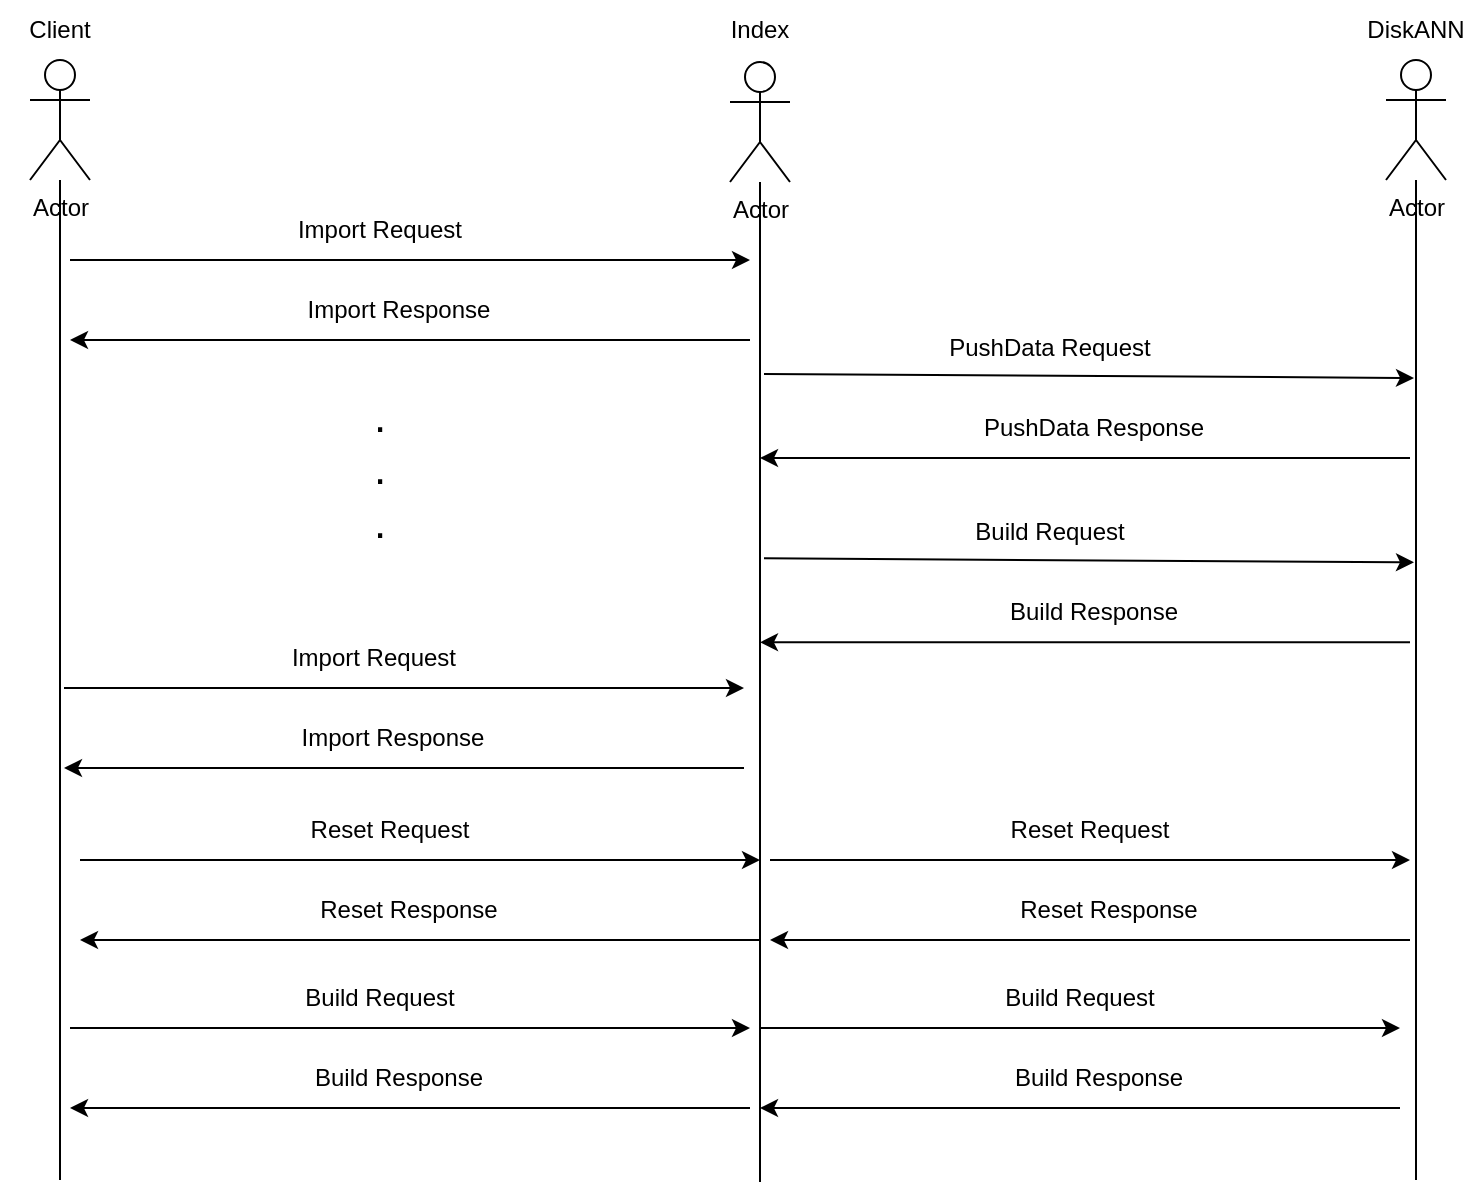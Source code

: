 <mxfile>
    <diagram name="client与Index 与 DiskANN 交互" id="890vanNXvDQpQVHvsPO6">
        <mxGraphModel dx="1310" dy="956" grid="1" gridSize="10" guides="1" tooltips="1" connect="1" arrows="1" fold="1" page="1" pageScale="1" pageWidth="1169" pageHeight="827" math="0" shadow="0">
            <root>
                <mxCell id="_GKx4WZQEgGPNWmIFQ_N-0"/>
                <mxCell id="_GKx4WZQEgGPNWmIFQ_N-1" parent="_GKx4WZQEgGPNWmIFQ_N-0"/>
                <mxCell id="_GKx4WZQEgGPNWmIFQ_N-2" value="Actor" style="shape=umlActor;verticalLabelPosition=bottom;verticalAlign=top;html=1;outlineConnect=0;" parent="_GKx4WZQEgGPNWmIFQ_N-1" vertex="1">
                    <mxGeometry x="220" y="190" width="30" height="60" as="geometry"/>
                </mxCell>
                <mxCell id="_GKx4WZQEgGPNWmIFQ_N-3" value="" style="endArrow=none;html=1;" parent="_GKx4WZQEgGPNWmIFQ_N-1" edge="1">
                    <mxGeometry width="50" height="50" relative="1" as="geometry">
                        <mxPoint x="235" y="750" as="sourcePoint"/>
                        <mxPoint x="235" y="250" as="targetPoint"/>
                    </mxGeometry>
                </mxCell>
                <mxCell id="_GKx4WZQEgGPNWmIFQ_N-4" value="Actor" style="shape=umlActor;verticalLabelPosition=bottom;verticalAlign=top;html=1;outlineConnect=0;" parent="_GKx4WZQEgGPNWmIFQ_N-1" vertex="1">
                    <mxGeometry x="570" y="191" width="30" height="60" as="geometry"/>
                </mxCell>
                <mxCell id="_GKx4WZQEgGPNWmIFQ_N-5" value="" style="endArrow=none;html=1;" parent="_GKx4WZQEgGPNWmIFQ_N-1" edge="1">
                    <mxGeometry width="50" height="50" relative="1" as="geometry">
                        <mxPoint x="585" y="751" as="sourcePoint"/>
                        <mxPoint x="585" y="251" as="targetPoint"/>
                    </mxGeometry>
                </mxCell>
                <mxCell id="_GKx4WZQEgGPNWmIFQ_N-6" value="Client" style="text;html=1;strokeColor=none;fillColor=none;align=center;verticalAlign=middle;whiteSpace=wrap;rounded=0;" parent="_GKx4WZQEgGPNWmIFQ_N-1" vertex="1">
                    <mxGeometry x="205" y="160" width="60" height="30" as="geometry"/>
                </mxCell>
                <mxCell id="_GKx4WZQEgGPNWmIFQ_N-7" value="Index" style="text;html=1;strokeColor=none;fillColor=none;align=center;verticalAlign=middle;whiteSpace=wrap;rounded=0;" parent="_GKx4WZQEgGPNWmIFQ_N-1" vertex="1">
                    <mxGeometry x="555" y="160" width="60" height="30" as="geometry"/>
                </mxCell>
                <mxCell id="_GKx4WZQEgGPNWmIFQ_N-8" value="" style="endArrow=classic;html=1;" parent="_GKx4WZQEgGPNWmIFQ_N-1" edge="1">
                    <mxGeometry width="50" height="50" relative="1" as="geometry">
                        <mxPoint x="240" y="290" as="sourcePoint"/>
                        <mxPoint x="580" y="290" as="targetPoint"/>
                    </mxGeometry>
                </mxCell>
                <mxCell id="_GKx4WZQEgGPNWmIFQ_N-9" value="Import Request" style="text;html=1;strokeColor=none;fillColor=none;align=center;verticalAlign=middle;whiteSpace=wrap;rounded=0;" parent="_GKx4WZQEgGPNWmIFQ_N-1" vertex="1">
                    <mxGeometry x="340" y="260" width="110" height="30" as="geometry"/>
                </mxCell>
                <mxCell id="_GKx4WZQEgGPNWmIFQ_N-10" value="" style="endArrow=classic;html=1;" parent="_GKx4WZQEgGPNWmIFQ_N-1" edge="1">
                    <mxGeometry width="50" height="50" relative="1" as="geometry">
                        <mxPoint x="580" y="330" as="sourcePoint"/>
                        <mxPoint x="240" y="330" as="targetPoint"/>
                    </mxGeometry>
                </mxCell>
                <mxCell id="_GKx4WZQEgGPNWmIFQ_N-11" value="Import Response" style="text;html=1;strokeColor=none;fillColor=none;align=center;verticalAlign=middle;whiteSpace=wrap;rounded=0;" parent="_GKx4WZQEgGPNWmIFQ_N-1" vertex="1">
                    <mxGeometry x="339" y="300" width="131" height="30" as="geometry"/>
                </mxCell>
                <mxCell id="_GKx4WZQEgGPNWmIFQ_N-12" value="" style="endArrow=classic;html=1;" parent="_GKx4WZQEgGPNWmIFQ_N-1" edge="1">
                    <mxGeometry width="50" height="50" relative="1" as="geometry">
                        <mxPoint x="237" y="504.0" as="sourcePoint"/>
                        <mxPoint x="577.0" y="504.0" as="targetPoint"/>
                    </mxGeometry>
                </mxCell>
                <mxCell id="_GKx4WZQEgGPNWmIFQ_N-13" value="Import Request" style="text;html=1;strokeColor=none;fillColor=none;align=center;verticalAlign=middle;whiteSpace=wrap;rounded=0;" parent="_GKx4WZQEgGPNWmIFQ_N-1" vertex="1">
                    <mxGeometry x="337" y="474" width="110" height="30" as="geometry"/>
                </mxCell>
                <mxCell id="_GKx4WZQEgGPNWmIFQ_N-14" value="" style="endArrow=classic;html=1;" parent="_GKx4WZQEgGPNWmIFQ_N-1" edge="1">
                    <mxGeometry width="50" height="50" relative="1" as="geometry">
                        <mxPoint x="577.0" y="544.0" as="sourcePoint"/>
                        <mxPoint x="237" y="544.0" as="targetPoint"/>
                    </mxGeometry>
                </mxCell>
                <mxCell id="_GKx4WZQEgGPNWmIFQ_N-15" value="Import Response" style="text;html=1;strokeColor=none;fillColor=none;align=center;verticalAlign=middle;whiteSpace=wrap;rounded=0;" parent="_GKx4WZQEgGPNWmIFQ_N-1" vertex="1">
                    <mxGeometry x="336" y="514" width="131" height="30" as="geometry"/>
                </mxCell>
                <mxCell id="_GKx4WZQEgGPNWmIFQ_N-16" value="&lt;font style=&quot;font-size: 22px;&quot;&gt;.&lt;br&gt;.&lt;br&gt;.&lt;/font&gt;" style="text;html=1;strokeColor=none;fillColor=none;align=center;verticalAlign=middle;whiteSpace=wrap;rounded=0;" parent="_GKx4WZQEgGPNWmIFQ_N-1" vertex="1">
                    <mxGeometry x="365" y="375" width="60" height="40" as="geometry"/>
                </mxCell>
                <mxCell id="V0m47npN4N563cn-UdCl-0" value="Actor" style="shape=umlActor;verticalLabelPosition=bottom;verticalAlign=top;html=1;outlineConnect=0;" parent="_GKx4WZQEgGPNWmIFQ_N-1" vertex="1">
                    <mxGeometry x="898" y="190" width="30" height="60" as="geometry"/>
                </mxCell>
                <mxCell id="V0m47npN4N563cn-UdCl-1" value="" style="endArrow=none;html=1;" parent="_GKx4WZQEgGPNWmIFQ_N-1" edge="1">
                    <mxGeometry width="50" height="50" relative="1" as="geometry">
                        <mxPoint x="913" y="750" as="sourcePoint"/>
                        <mxPoint x="913" y="250" as="targetPoint"/>
                    </mxGeometry>
                </mxCell>
                <mxCell id="V0m47npN4N563cn-UdCl-2" value="DiskANN" style="text;html=1;strokeColor=none;fillColor=none;align=center;verticalAlign=middle;whiteSpace=wrap;rounded=0;" parent="_GKx4WZQEgGPNWmIFQ_N-1" vertex="1">
                    <mxGeometry x="883" y="160" width="60" height="30" as="geometry"/>
                </mxCell>
                <mxCell id="V0m47npN4N563cn-UdCl-3" value="" style="endArrow=classic;html=1;" parent="_GKx4WZQEgGPNWmIFQ_N-1" edge="1">
                    <mxGeometry width="50" height="50" relative="1" as="geometry">
                        <mxPoint x="587" y="347" as="sourcePoint"/>
                        <mxPoint x="912" y="349" as="targetPoint"/>
                    </mxGeometry>
                </mxCell>
                <mxCell id="V0m47npN4N563cn-UdCl-4" value="PushData Request" style="text;html=1;strokeColor=none;fillColor=none;align=center;verticalAlign=middle;whiteSpace=wrap;rounded=0;" parent="_GKx4WZQEgGPNWmIFQ_N-1" vertex="1">
                    <mxGeometry x="675" y="319" width="110" height="30" as="geometry"/>
                </mxCell>
                <mxCell id="V0m47npN4N563cn-UdCl-5" value="" style="endArrow=classic;html=1;" parent="_GKx4WZQEgGPNWmIFQ_N-1" edge="1">
                    <mxGeometry width="50" height="50" relative="1" as="geometry">
                        <mxPoint x="910" y="389" as="sourcePoint"/>
                        <mxPoint x="585" y="389" as="targetPoint"/>
                    </mxGeometry>
                </mxCell>
                <mxCell id="V0m47npN4N563cn-UdCl-6" value="PushData Response" style="text;html=1;strokeColor=none;fillColor=none;align=center;verticalAlign=middle;whiteSpace=wrap;rounded=0;" parent="_GKx4WZQEgGPNWmIFQ_N-1" vertex="1">
                    <mxGeometry x="674" y="359" width="156" height="30" as="geometry"/>
                </mxCell>
                <mxCell id="dHvZ3r4oPOCRgeNNPPHm-0" value="" style="endArrow=classic;html=1;" edge="1" parent="_GKx4WZQEgGPNWmIFQ_N-1">
                    <mxGeometry width="50" height="50" relative="1" as="geometry">
                        <mxPoint x="587.0" y="439.17" as="sourcePoint"/>
                        <mxPoint x="912" y="441.17" as="targetPoint"/>
                    </mxGeometry>
                </mxCell>
                <mxCell id="dHvZ3r4oPOCRgeNNPPHm-1" value="Build Request" style="text;html=1;strokeColor=none;fillColor=none;align=center;verticalAlign=middle;whiteSpace=wrap;rounded=0;" vertex="1" parent="_GKx4WZQEgGPNWmIFQ_N-1">
                    <mxGeometry x="675" y="411.17" width="110" height="30" as="geometry"/>
                </mxCell>
                <mxCell id="dHvZ3r4oPOCRgeNNPPHm-2" value="" style="endArrow=classic;html=1;" edge="1" parent="_GKx4WZQEgGPNWmIFQ_N-1">
                    <mxGeometry width="50" height="50" relative="1" as="geometry">
                        <mxPoint x="910" y="481.17" as="sourcePoint"/>
                        <mxPoint x="585" y="481.17" as="targetPoint"/>
                    </mxGeometry>
                </mxCell>
                <mxCell id="dHvZ3r4oPOCRgeNNPPHm-3" value="Build Response" style="text;html=1;strokeColor=none;fillColor=none;align=center;verticalAlign=middle;whiteSpace=wrap;rounded=0;" vertex="1" parent="_GKx4WZQEgGPNWmIFQ_N-1">
                    <mxGeometry x="674" y="451.17" width="156" height="30" as="geometry"/>
                </mxCell>
                <mxCell id="dHvZ3r4oPOCRgeNNPPHm-4" value="" style="endArrow=classic;html=1;" edge="1" parent="_GKx4WZQEgGPNWmIFQ_N-1">
                    <mxGeometry width="50" height="50" relative="1" as="geometry">
                        <mxPoint x="245" y="590" as="sourcePoint"/>
                        <mxPoint x="585.0" y="590" as="targetPoint"/>
                    </mxGeometry>
                </mxCell>
                <mxCell id="dHvZ3r4oPOCRgeNNPPHm-5" value="Reset Request" style="text;html=1;strokeColor=none;fillColor=none;align=center;verticalAlign=middle;whiteSpace=wrap;rounded=0;" vertex="1" parent="_GKx4WZQEgGPNWmIFQ_N-1">
                    <mxGeometry x="345" y="560" width="110" height="30" as="geometry"/>
                </mxCell>
                <mxCell id="dHvZ3r4oPOCRgeNNPPHm-6" value="" style="endArrow=classic;html=1;" edge="1" parent="_GKx4WZQEgGPNWmIFQ_N-1">
                    <mxGeometry width="50" height="50" relative="1" as="geometry">
                        <mxPoint x="585.0" y="630" as="sourcePoint"/>
                        <mxPoint x="245" y="630" as="targetPoint"/>
                    </mxGeometry>
                </mxCell>
                <mxCell id="dHvZ3r4oPOCRgeNNPPHm-7" value="Reset Response" style="text;html=1;strokeColor=none;fillColor=none;align=center;verticalAlign=middle;whiteSpace=wrap;rounded=0;" vertex="1" parent="_GKx4WZQEgGPNWmIFQ_N-1">
                    <mxGeometry x="344" y="600" width="131" height="30" as="geometry"/>
                </mxCell>
                <mxCell id="dHvZ3r4oPOCRgeNNPPHm-8" value="" style="endArrow=classic;html=1;" edge="1" parent="_GKx4WZQEgGPNWmIFQ_N-1">
                    <mxGeometry width="50" height="50" relative="1" as="geometry">
                        <mxPoint x="590" y="590" as="sourcePoint"/>
                        <mxPoint x="910" y="590" as="targetPoint"/>
                    </mxGeometry>
                </mxCell>
                <mxCell id="dHvZ3r4oPOCRgeNNPPHm-9" value="Reset Request" style="text;html=1;strokeColor=none;fillColor=none;align=center;verticalAlign=middle;whiteSpace=wrap;rounded=0;" vertex="1" parent="_GKx4WZQEgGPNWmIFQ_N-1">
                    <mxGeometry x="695" y="560" width="110" height="30" as="geometry"/>
                </mxCell>
                <mxCell id="dHvZ3r4oPOCRgeNNPPHm-10" value="" style="endArrow=classic;html=1;" edge="1" parent="_GKx4WZQEgGPNWmIFQ_N-1">
                    <mxGeometry width="50" height="50" relative="1" as="geometry">
                        <mxPoint x="910" y="630" as="sourcePoint"/>
                        <mxPoint x="590" y="630" as="targetPoint"/>
                    </mxGeometry>
                </mxCell>
                <mxCell id="dHvZ3r4oPOCRgeNNPPHm-11" value="Reset Response" style="text;html=1;strokeColor=none;fillColor=none;align=center;verticalAlign=middle;whiteSpace=wrap;rounded=0;" vertex="1" parent="_GKx4WZQEgGPNWmIFQ_N-1">
                    <mxGeometry x="694" y="600" width="131" height="30" as="geometry"/>
                </mxCell>
                <mxCell id="dHvZ3r4oPOCRgeNNPPHm-12" value="" style="endArrow=classic;html=1;" edge="1" parent="_GKx4WZQEgGPNWmIFQ_N-1">
                    <mxGeometry width="50" height="50" relative="1" as="geometry">
                        <mxPoint x="240" y="674" as="sourcePoint"/>
                        <mxPoint x="580.0" y="674" as="targetPoint"/>
                    </mxGeometry>
                </mxCell>
                <mxCell id="dHvZ3r4oPOCRgeNNPPHm-13" value="Build Request" style="text;html=1;strokeColor=none;fillColor=none;align=center;verticalAlign=middle;whiteSpace=wrap;rounded=0;" vertex="1" parent="_GKx4WZQEgGPNWmIFQ_N-1">
                    <mxGeometry x="340" y="644" width="110" height="30" as="geometry"/>
                </mxCell>
                <mxCell id="dHvZ3r4oPOCRgeNNPPHm-14" value="" style="endArrow=classic;html=1;" edge="1" parent="_GKx4WZQEgGPNWmIFQ_N-1">
                    <mxGeometry width="50" height="50" relative="1" as="geometry">
                        <mxPoint x="580.0" y="714" as="sourcePoint"/>
                        <mxPoint x="240" y="714" as="targetPoint"/>
                    </mxGeometry>
                </mxCell>
                <mxCell id="dHvZ3r4oPOCRgeNNPPHm-15" value="Build Response" style="text;html=1;strokeColor=none;fillColor=none;align=center;verticalAlign=middle;whiteSpace=wrap;rounded=0;" vertex="1" parent="_GKx4WZQEgGPNWmIFQ_N-1">
                    <mxGeometry x="339" y="684" width="131" height="30" as="geometry"/>
                </mxCell>
                <mxCell id="dHvZ3r4oPOCRgeNNPPHm-16" value="" style="endArrow=classic;html=1;" edge="1" parent="_GKx4WZQEgGPNWmIFQ_N-1">
                    <mxGeometry width="50" height="50" relative="1" as="geometry">
                        <mxPoint x="585" y="674" as="sourcePoint"/>
                        <mxPoint x="905" y="674" as="targetPoint"/>
                    </mxGeometry>
                </mxCell>
                <mxCell id="dHvZ3r4oPOCRgeNNPPHm-17" value="Build Request" style="text;html=1;strokeColor=none;fillColor=none;align=center;verticalAlign=middle;whiteSpace=wrap;rounded=0;" vertex="1" parent="_GKx4WZQEgGPNWmIFQ_N-1">
                    <mxGeometry x="690" y="644" width="110" height="30" as="geometry"/>
                </mxCell>
                <mxCell id="dHvZ3r4oPOCRgeNNPPHm-18" value="" style="endArrow=classic;html=1;" edge="1" parent="_GKx4WZQEgGPNWmIFQ_N-1">
                    <mxGeometry width="50" height="50" relative="1" as="geometry">
                        <mxPoint x="905" y="714" as="sourcePoint"/>
                        <mxPoint x="585" y="714" as="targetPoint"/>
                    </mxGeometry>
                </mxCell>
                <mxCell id="dHvZ3r4oPOCRgeNNPPHm-19" value="Build Response" style="text;html=1;strokeColor=none;fillColor=none;align=center;verticalAlign=middle;whiteSpace=wrap;rounded=0;" vertex="1" parent="_GKx4WZQEgGPNWmIFQ_N-1">
                    <mxGeometry x="689" y="684" width="131" height="30" as="geometry"/>
                </mxCell>
            </root>
        </mxGraphModel>
    </diagram>
</mxfile>
